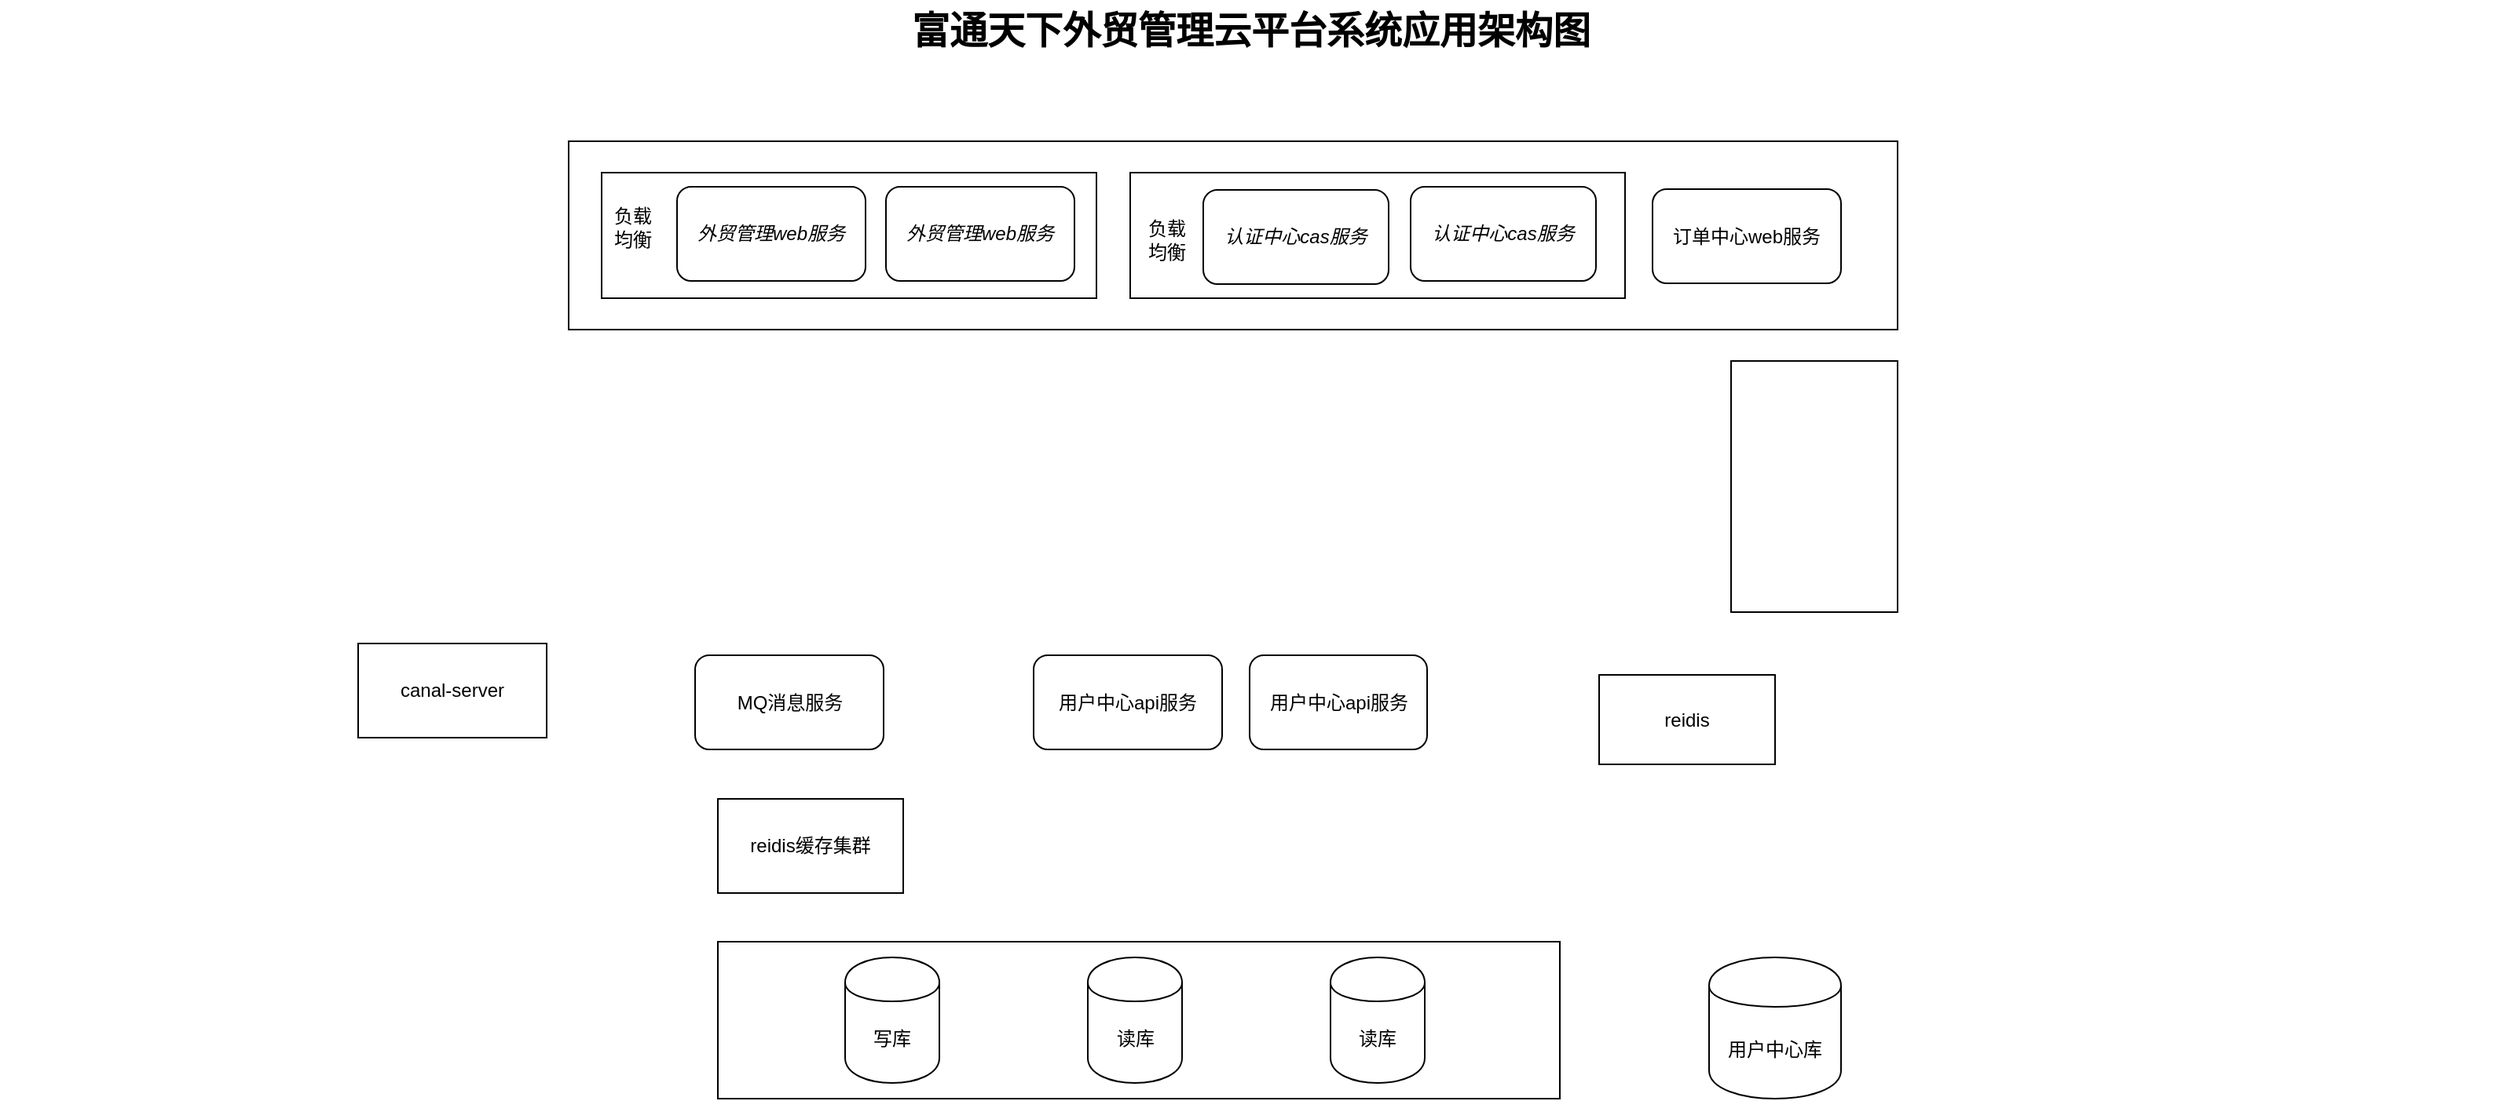 <mxfile version="10.5.8" type="github"><diagram name="Page-1" id="74b105a0-9070-1c63-61bc-23e55f88626e"><mxGraphModel dx="3387.5" dy="764" grid="1" gridSize="10" guides="1" tooltips="1" connect="1" arrows="1" fold="1" page="1" pageScale="1.5" pageWidth="1169" pageHeight="826" background="none" math="0" shadow="0"><root><mxCell id="0" style=";html=1;"/><mxCell id="1" style=";html=1;" parent="0"/><mxCell id="10b056a9c633e61c-30" value="富通天下外贸管理云平台系统应用架构图" style="text;strokeColor=none;fillColor=none;html=1;fontSize=24;fontStyle=1;verticalAlign=middle;align=center;" parent="1" vertex="1"><mxGeometry x="-47.5" y="50" width="1590" height="40" as="geometry"/></mxCell><mxCell id="ObDqoix-dbpaILy5yjtX-40" value="" style="rounded=0;whiteSpace=wrap;html=1;" parent="1" vertex="1"><mxGeometry x="409" y="650" width="536" height="100" as="geometry"/></mxCell><mxCell id="ObDqoix-dbpaILy5yjtX-41" value="写库" style="shape=cylinder;whiteSpace=wrap;html=1;boundedLbl=1;backgroundOutline=1;" parent="1" vertex="1"><mxGeometry x="490" y="660" width="60" height="80" as="geometry"/></mxCell><mxCell id="ObDqoix-dbpaILy5yjtX-42" value="读库" style="shape=cylinder;whiteSpace=wrap;html=1;boundedLbl=1;backgroundOutline=1;" parent="1" vertex="1"><mxGeometry x="644.5" y="660" width="60" height="80" as="geometry"/></mxCell><mxCell id="ObDqoix-dbpaILy5yjtX-43" value="读库" style="shape=cylinder;whiteSpace=wrap;html=1;boundedLbl=1;backgroundOutline=1;" parent="1" vertex="1"><mxGeometry x="799" y="660" width="60" height="80" as="geometry"/></mxCell><mxCell id="ObDqoix-dbpaILy5yjtX-44" value="reidis缓存集群" style="rounded=0;whiteSpace=wrap;html=1;" parent="1" vertex="1"><mxGeometry x="409" y="559" width="118" height="60" as="geometry"/></mxCell><mxCell id="ObDqoix-dbpaILy5yjtX-45" value="用户中心库" style="shape=cylinder;whiteSpace=wrap;html=1;boundedLbl=1;backgroundOutline=1;" parent="1" vertex="1"><mxGeometry x="1040" y="660" width="84" height="90" as="geometry"/></mxCell><mxCell id="ObDqoix-dbpaILy5yjtX-54" value="用户中心api服务" style="rounded=1;whiteSpace=wrap;html=1;" parent="1" vertex="1"><mxGeometry x="747.5" y="467.5" width="113" height="60" as="geometry"/></mxCell><mxCell id="ObDqoix-dbpaILy5yjtX-57" value="reidis" style="rounded=0;whiteSpace=wrap;html=1;" parent="1" vertex="1"><mxGeometry x="970" y="480" width="112" height="57" as="geometry"/></mxCell><mxCell id="ObDqoix-dbpaILy5yjtX-79" value="MQ消息服务" style="rounded=1;whiteSpace=wrap;html=1;" parent="1" vertex="1"><mxGeometry x="394.5" y="467.5" width="120" height="60" as="geometry"/></mxCell><mxCell id="AQXK66SDIHGiFqIdb8Pf-1" value="&lt;span&gt;用户中心api服务&lt;/span&gt;" style="rounded=1;whiteSpace=wrap;html=1;" vertex="1" parent="1"><mxGeometry x="610" y="467.5" width="120" height="60" as="geometry"/></mxCell><mxCell id="AQXK66SDIHGiFqIdb8Pf-2" value="" style="rounded=0;whiteSpace=wrap;html=1;" vertex="1" parent="1"><mxGeometry x="314" y="140" width="846" height="120" as="geometry"/></mxCell><mxCell id="AQXK66SDIHGiFqIdb8Pf-8" value="" style="rounded=0;whiteSpace=wrap;html=1;" vertex="1" parent="1"><mxGeometry x="335" y="160" width="315" height="80" as="geometry"/></mxCell><mxCell id="AQXK66SDIHGiFqIdb8Pf-9" value="负载均衡" style="text;html=1;strokeColor=none;fillColor=none;align=center;verticalAlign=middle;whiteSpace=wrap;rounded=0;" vertex="1" parent="1"><mxGeometry x="340" y="157.5" width="30" height="75" as="geometry"/></mxCell><mxCell id="AQXK66SDIHGiFqIdb8Pf-10" value="外贸管理web服务" style="rounded=1;whiteSpace=wrap;html=1;fontStyle=2" vertex="1" parent="1"><mxGeometry x="383" y="169" width="120" height="60" as="geometry"/></mxCell><mxCell id="AQXK66SDIHGiFqIdb8Pf-11" value="外贸管理web服务" style="rounded=1;whiteSpace=wrap;html=1;fontStyle=2" vertex="1" parent="1"><mxGeometry x="516" y="169" width="120" height="60" as="geometry"/></mxCell><mxCell id="AQXK66SDIHGiFqIdb8Pf-13" value="" style="rounded=0;whiteSpace=wrap;html=1;" vertex="1" parent="1"><mxGeometry x="671.5" y="160" width="315" height="80" as="geometry"/></mxCell><mxCell id="AQXK66SDIHGiFqIdb8Pf-14" value="负载均衡" style="text;html=1;strokeColor=none;fillColor=none;align=center;verticalAlign=middle;whiteSpace=wrap;rounded=0;" vertex="1" parent="1"><mxGeometry x="680" y="165" width="30" height="75" as="geometry"/></mxCell><mxCell id="AQXK66SDIHGiFqIdb8Pf-15" value="认证中心cas服务" style="rounded=1;whiteSpace=wrap;html=1;fontStyle=2" vertex="1" parent="1"><mxGeometry x="718" y="171" width="118" height="60" as="geometry"/></mxCell><mxCell id="AQXK66SDIHGiFqIdb8Pf-16" value="认证中心cas服务" style="rounded=1;whiteSpace=wrap;html=1;fontStyle=2" vertex="1" parent="1"><mxGeometry x="850" y="169" width="118" height="60" as="geometry"/></mxCell><mxCell id="AQXK66SDIHGiFqIdb8Pf-17" value="订单中心web服务" style="rounded=1;whiteSpace=wrap;html=1;" vertex="1" parent="1"><mxGeometry x="1004" y="170.5" width="120" height="60" as="geometry"/></mxCell><mxCell id="AQXK66SDIHGiFqIdb8Pf-18" value="" style="rounded=0;whiteSpace=wrap;html=1;" vertex="1" parent="1"><mxGeometry x="1054" y="280" width="106" height="160" as="geometry"/></mxCell><mxCell id="AQXK66SDIHGiFqIdb8Pf-19" value="canal-server" style="rounded=0;whiteSpace=wrap;html=1;" vertex="1" parent="1"><mxGeometry x="180" y="460" width="120" height="60" as="geometry"/></mxCell></root></mxGraphModel></diagram></mxfile>